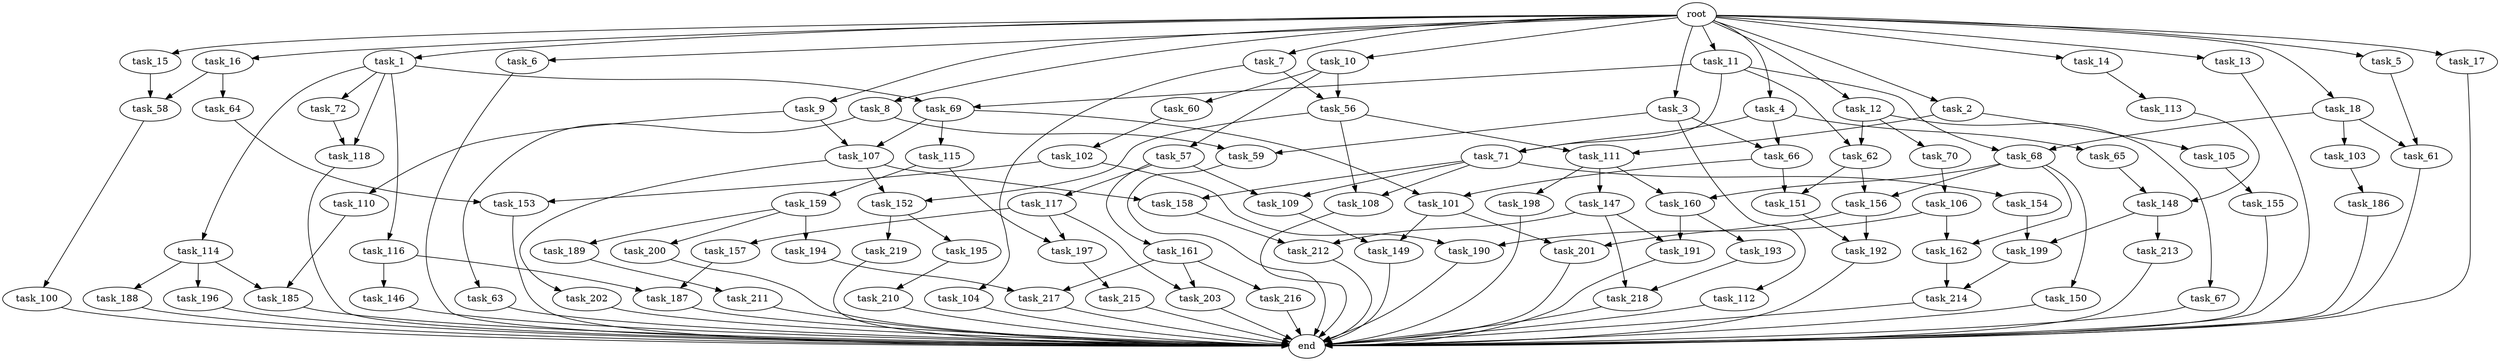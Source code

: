 digraph G {
  task_149 [size="111669149.696000"];
  task_192 [size="343597383.680000"];
  task_16 [size="1.024000"];
  task_57 [size="309237645.312000"];
  task_212 [size="1168231104.512000"];
  task_115 [size="309237645.312000"];
  task_158 [size="687194767.360000"];
  task_213 [size="34359738.368000"];
  task_190 [size="558345748.480000"];
  task_150 [size="214748364.800000"];
  task_185 [size="970662608.896000"];
  task_102 [size="34359738.368000"];
  task_11 [size="1.024000"];
  task_113 [size="214748364.800000"];
  task_68 [size="936302870.528000"];
  task_101 [size="618475290.624000"];
  task_58 [size="1073741824.000000"];
  task_117 [size="858993459.200000"];
  task_162 [size="352187318.272000"];
  task_151 [size="343597383.680000"];
  task_62 [size="1554778161.152000"];
  task_219 [size="34359738.368000"];
  task_8 [size="1.024000"];
  task_1 [size="1.024000"];
  task_108 [size="627065225.216000"];
  task_156 [size="249108103.168000"];
  task_218 [size="858993459.200000"];
  task_6 [size="1.024000"];
  task_147 [size="695784701.952000"];
  task_72 [size="137438953.472000"];
  task_200 [size="309237645.312000"];
  task_63 [size="420906795.008000"];
  task_217 [size="618475290.624000"];
  task_14 [size="1.024000"];
  root [size="0.000000"];
  task_202 [size="137438953.472000"];
  task_216 [size="309237645.312000"];
  task_104 [size="137438953.472000"];
  task_7 [size="1.024000"];
  task_148 [size="1099511627.776000"];
  task_159 [size="858993459.200000"];
  task_64 [size="214748364.800000"];
  task_152 [size="214748364.800000"];
  task_106 [size="137438953.472000"];
  task_157 [size="858993459.200000"];
  task_198 [size="695784701.952000"];
  task_214 [size="970662608.896000"];
  task_215 [size="34359738.368000"];
  task_203 [size="1168231104.512000"];
  task_155 [size="214748364.800000"];
  task_210 [size="77309411.328000"];
  task_195 [size="34359738.368000"];
  task_2 [size="1.024000"];
  task_110 [size="34359738.368000"];
  task_114 [size="137438953.472000"];
  task_66 [size="446676598.784000"];
  task_4 [size="1.024000"];
  task_103 [size="77309411.328000"];
  task_191 [size="730144440.320000"];
  task_112 [size="137438953.472000"];
  task_199 [size="455266533.376000"];
  task_65 [size="309237645.312000"];
  task_69 [size="996432412.672000"];
  task_59 [size="558345748.480000"];
  task_188 [size="420906795.008000"];
  task_61 [size="627065225.216000"];
  task_154 [size="549755813.888000"];
  task_10 [size="1.024000"];
  task_12 [size="1.024000"];
  task_13 [size="1.024000"];
  task_186 [size="309237645.312000"];
  task_187 [size="68719476.736000"];
  task_18 [size="1.024000"];
  task_153 [size="1279900254.208000"];
  task_118 [size="996432412.672000"];
  task_111 [size="936302870.528000"];
  task_15 [size="1.024000"];
  end [size="0.000000"];
  task_211 [size="420906795.008000"];
  task_196 [size="420906795.008000"];
  task_70 [size="695784701.952000"];
  task_160 [size="910533066.752000"];
  task_193 [size="420906795.008000"];
  task_3 [size="1.024000"];
  task_71 [size="1168231104.512000"];
  task_197 [size="1717986918.400000"];
  task_105 [size="858993459.200000"];
  task_201 [size="386547056.640000"];
  task_194 [size="309237645.312000"];
  task_109 [size="1408749273.088000"];
  task_60 [size="309237645.312000"];
  task_9 [size="1.024000"];
  task_5 [size="1.024000"];
  task_67 [size="695784701.952000"];
  task_161 [size="858993459.200000"];
  task_100 [size="77309411.328000"];
  task_146 [size="34359738.368000"];
  task_17 [size="1.024000"];
  task_107 [size="343597383.680000"];
  task_189 [size="309237645.312000"];
  task_116 [size="137438953.472000"];
  task_56 [size="446676598.784000"];

  task_149 -> end [size="1.000000"];
  task_192 -> end [size="1.000000"];
  task_16 -> task_58 [size="209715200.000000"];
  task_16 -> task_64 [size="209715200.000000"];
  task_57 -> task_109 [size="838860800.000000"];
  task_57 -> task_161 [size="838860800.000000"];
  task_57 -> task_117 [size="838860800.000000"];
  task_212 -> end [size="1.000000"];
  task_115 -> task_159 [size="838860800.000000"];
  task_115 -> task_197 [size="838860800.000000"];
  task_158 -> task_212 [size="838860800.000000"];
  task_213 -> end [size="1.000000"];
  task_190 -> end [size="1.000000"];
  task_150 -> end [size="1.000000"];
  task_185 -> end [size="1.000000"];
  task_102 -> task_153 [size="411041792.000000"];
  task_102 -> task_190 [size="411041792.000000"];
  task_11 -> task_71 [size="838860800.000000"];
  task_11 -> task_62 [size="838860800.000000"];
  task_11 -> task_69 [size="838860800.000000"];
  task_11 -> task_68 [size="838860800.000000"];
  task_113 -> task_148 [size="536870912.000000"];
  task_68 -> task_150 [size="209715200.000000"];
  task_68 -> task_156 [size="209715200.000000"];
  task_68 -> task_160 [size="209715200.000000"];
  task_68 -> task_162 [size="209715200.000000"];
  task_101 -> task_149 [size="75497472.000000"];
  task_101 -> task_201 [size="75497472.000000"];
  task_58 -> task_100 [size="75497472.000000"];
  task_117 -> task_197 [size="838860800.000000"];
  task_117 -> task_203 [size="838860800.000000"];
  task_117 -> task_157 [size="838860800.000000"];
  task_162 -> task_214 [size="536870912.000000"];
  task_151 -> task_192 [size="33554432.000000"];
  task_62 -> task_156 [size="33554432.000000"];
  task_62 -> task_151 [size="33554432.000000"];
  task_219 -> end [size="1.000000"];
  task_8 -> task_59 [size="411041792.000000"];
  task_8 -> task_63 [size="411041792.000000"];
  task_1 -> task_114 [size="134217728.000000"];
  task_1 -> task_72 [size="134217728.000000"];
  task_1 -> task_118 [size="134217728.000000"];
  task_1 -> task_69 [size="134217728.000000"];
  task_1 -> task_116 [size="134217728.000000"];
  task_108 -> end [size="1.000000"];
  task_156 -> task_192 [size="301989888.000000"];
  task_156 -> task_201 [size="301989888.000000"];
  task_218 -> end [size="1.000000"];
  task_6 -> end [size="1.000000"];
  task_147 -> task_212 [size="301989888.000000"];
  task_147 -> task_191 [size="301989888.000000"];
  task_147 -> task_218 [size="301989888.000000"];
  task_72 -> task_118 [size="838860800.000000"];
  task_200 -> end [size="1.000000"];
  task_63 -> end [size="1.000000"];
  task_217 -> end [size="1.000000"];
  task_14 -> task_113 [size="209715200.000000"];
  root -> task_2 [size="1.000000"];
  root -> task_7 [size="1.000000"];
  root -> task_5 [size="1.000000"];
  root -> task_11 [size="1.000000"];
  root -> task_10 [size="1.000000"];
  root -> task_16 [size="1.000000"];
  root -> task_4 [size="1.000000"];
  root -> task_17 [size="1.000000"];
  root -> task_3 [size="1.000000"];
  root -> task_13 [size="1.000000"];
  root -> task_18 [size="1.000000"];
  root -> task_9 [size="1.000000"];
  root -> task_6 [size="1.000000"];
  root -> task_14 [size="1.000000"];
  root -> task_8 [size="1.000000"];
  root -> task_12 [size="1.000000"];
  root -> task_15 [size="1.000000"];
  root -> task_1 [size="1.000000"];
  task_202 -> end [size="1.000000"];
  task_216 -> end [size="1.000000"];
  task_104 -> end [size="1.000000"];
  task_7 -> task_104 [size="134217728.000000"];
  task_7 -> task_56 [size="134217728.000000"];
  task_148 -> task_213 [size="33554432.000000"];
  task_148 -> task_199 [size="33554432.000000"];
  task_159 -> task_189 [size="301989888.000000"];
  task_159 -> task_200 [size="301989888.000000"];
  task_159 -> task_194 [size="301989888.000000"];
  task_64 -> task_153 [size="838860800.000000"];
  task_152 -> task_219 [size="33554432.000000"];
  task_152 -> task_195 [size="33554432.000000"];
  task_106 -> task_162 [size="134217728.000000"];
  task_106 -> task_190 [size="134217728.000000"];
  task_157 -> task_187 [size="33554432.000000"];
  task_198 -> end [size="1.000000"];
  task_214 -> end [size="1.000000"];
  task_215 -> end [size="1.000000"];
  task_203 -> end [size="1.000000"];
  task_155 -> end [size="1.000000"];
  task_210 -> end [size="1.000000"];
  task_195 -> task_210 [size="75497472.000000"];
  task_2 -> task_111 [size="838860800.000000"];
  task_2 -> task_105 [size="838860800.000000"];
  task_110 -> task_185 [size="536870912.000000"];
  task_114 -> task_185 [size="411041792.000000"];
  task_114 -> task_188 [size="411041792.000000"];
  task_114 -> task_196 [size="411041792.000000"];
  task_66 -> task_101 [size="301989888.000000"];
  task_66 -> task_151 [size="301989888.000000"];
  task_4 -> task_71 [size="301989888.000000"];
  task_4 -> task_66 [size="301989888.000000"];
  task_4 -> task_65 [size="301989888.000000"];
  task_103 -> task_186 [size="301989888.000000"];
  task_191 -> end [size="1.000000"];
  task_112 -> end [size="1.000000"];
  task_199 -> task_214 [size="411041792.000000"];
  task_65 -> task_148 [size="536870912.000000"];
  task_69 -> task_101 [size="301989888.000000"];
  task_69 -> task_115 [size="301989888.000000"];
  task_69 -> task_107 [size="301989888.000000"];
  task_59 -> end [size="1.000000"];
  task_188 -> end [size="1.000000"];
  task_61 -> end [size="1.000000"];
  task_154 -> task_199 [size="411041792.000000"];
  task_10 -> task_60 [size="301989888.000000"];
  task_10 -> task_56 [size="301989888.000000"];
  task_10 -> task_57 [size="301989888.000000"];
  task_12 -> task_70 [size="679477248.000000"];
  task_12 -> task_62 [size="679477248.000000"];
  task_12 -> task_67 [size="679477248.000000"];
  task_13 -> end [size="1.000000"];
  task_186 -> end [size="1.000000"];
  task_187 -> end [size="1.000000"];
  task_18 -> task_61 [size="75497472.000000"];
  task_18 -> task_103 [size="75497472.000000"];
  task_18 -> task_68 [size="75497472.000000"];
  task_153 -> end [size="1.000000"];
  task_118 -> end [size="1.000000"];
  task_111 -> task_160 [size="679477248.000000"];
  task_111 -> task_147 [size="679477248.000000"];
  task_111 -> task_198 [size="679477248.000000"];
  task_15 -> task_58 [size="838860800.000000"];
  task_211 -> end [size="1.000000"];
  task_196 -> end [size="1.000000"];
  task_70 -> task_106 [size="134217728.000000"];
  task_160 -> task_191 [size="411041792.000000"];
  task_160 -> task_193 [size="411041792.000000"];
  task_193 -> task_218 [size="536870912.000000"];
  task_3 -> task_66 [size="134217728.000000"];
  task_3 -> task_59 [size="134217728.000000"];
  task_3 -> task_112 [size="134217728.000000"];
  task_71 -> task_108 [size="536870912.000000"];
  task_71 -> task_109 [size="536870912.000000"];
  task_71 -> task_158 [size="536870912.000000"];
  task_71 -> task_154 [size="536870912.000000"];
  task_197 -> task_215 [size="33554432.000000"];
  task_105 -> task_155 [size="209715200.000000"];
  task_201 -> end [size="1.000000"];
  task_194 -> task_217 [size="301989888.000000"];
  task_109 -> task_149 [size="33554432.000000"];
  task_60 -> task_102 [size="33554432.000000"];
  task_9 -> task_110 [size="33554432.000000"];
  task_9 -> task_107 [size="33554432.000000"];
  task_5 -> task_61 [size="536870912.000000"];
  task_67 -> end [size="1.000000"];
  task_161 -> task_216 [size="301989888.000000"];
  task_161 -> task_217 [size="301989888.000000"];
  task_161 -> task_203 [size="301989888.000000"];
  task_100 -> end [size="1.000000"];
  task_146 -> end [size="1.000000"];
  task_17 -> end [size="1.000000"];
  task_107 -> task_202 [size="134217728.000000"];
  task_107 -> task_152 [size="134217728.000000"];
  task_107 -> task_158 [size="134217728.000000"];
  task_189 -> task_211 [size="411041792.000000"];
  task_116 -> task_187 [size="33554432.000000"];
  task_116 -> task_146 [size="33554432.000000"];
  task_56 -> task_108 [size="75497472.000000"];
  task_56 -> task_111 [size="75497472.000000"];
  task_56 -> task_152 [size="75497472.000000"];
}
